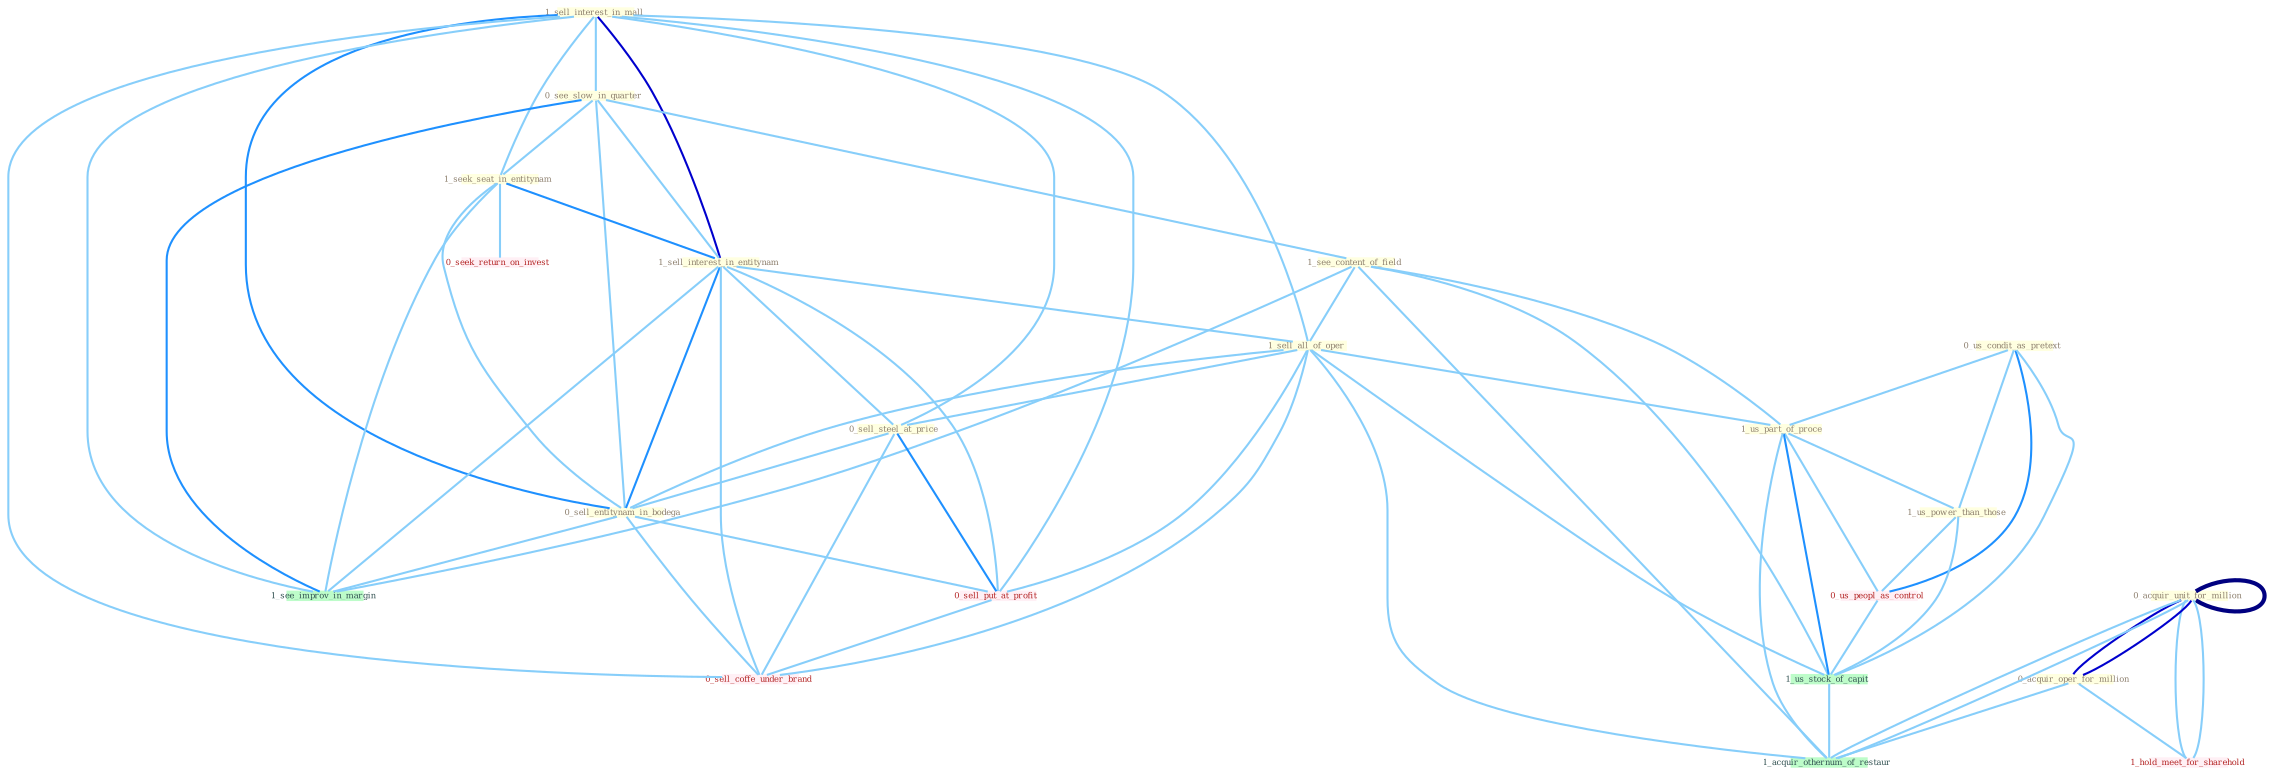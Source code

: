 Graph G{ 
    node
    [shape=polygon,style=filled,width=.5,height=.06,color="#BDFCC9",fixedsize=true,fontsize=4,
    fontcolor="#2f4f4f"];
    {node
    [color="#ffffe0", fontcolor="#8b7d6b"] "1_sell_interest_in_mall " "0_see_slow_in_quarter " "1_see_content_of_field " "0_acquir_unit_for_million " "0_us_condit_as_pretext " "1_seek_seat_in_entitynam " "1_sell_interest_in_entitynam " "0_acquir_oper_for_million " "1_sell_all_of_oper " "1_us_part_of_proce " "0_sell_steel_at_price " "0_sell_entitynam_in_bodega " "0_acquir_unit_for_million " "1_us_power_than_those "}
{node [color="#fff0f5", fontcolor="#b22222"] "0_us_peopl_as_control " "0_sell_put_at_profit " "0_seek_return_on_invest " "0_sell_coffe_under_brand " "1_hold_meet_for_sharehold "}
edge [color="#B0E2FF"];

	"1_sell_interest_in_mall " -- "0_see_slow_in_quarter " [w="1", color="#87cefa" ];
	"1_sell_interest_in_mall " -- "1_seek_seat_in_entitynam " [w="1", color="#87cefa" ];
	"1_sell_interest_in_mall " -- "1_sell_interest_in_entitynam " [w="3", color="#0000cd" , len=0.6];
	"1_sell_interest_in_mall " -- "1_sell_all_of_oper " [w="1", color="#87cefa" ];
	"1_sell_interest_in_mall " -- "0_sell_steel_at_price " [w="1", color="#87cefa" ];
	"1_sell_interest_in_mall " -- "0_sell_entitynam_in_bodega " [w="2", color="#1e90ff" , len=0.8];
	"1_sell_interest_in_mall " -- "0_sell_put_at_profit " [w="1", color="#87cefa" ];
	"1_sell_interest_in_mall " -- "1_see_improv_in_margin " [w="1", color="#87cefa" ];
	"1_sell_interest_in_mall " -- "0_sell_coffe_under_brand " [w="1", color="#87cefa" ];
	"0_see_slow_in_quarter " -- "1_see_content_of_field " [w="1", color="#87cefa" ];
	"0_see_slow_in_quarter " -- "1_seek_seat_in_entitynam " [w="1", color="#87cefa" ];
	"0_see_slow_in_quarter " -- "1_sell_interest_in_entitynam " [w="1", color="#87cefa" ];
	"0_see_slow_in_quarter " -- "0_sell_entitynam_in_bodega " [w="1", color="#87cefa" ];
	"0_see_slow_in_quarter " -- "1_see_improv_in_margin " [w="2", color="#1e90ff" , len=0.8];
	"1_see_content_of_field " -- "1_sell_all_of_oper " [w="1", color="#87cefa" ];
	"1_see_content_of_field " -- "1_us_part_of_proce " [w="1", color="#87cefa" ];
	"1_see_content_of_field " -- "1_us_stock_of_capit " [w="1", color="#87cefa" ];
	"1_see_content_of_field " -- "1_see_improv_in_margin " [w="1", color="#87cefa" ];
	"1_see_content_of_field " -- "1_acquir_othernum_of_restaur " [w="1", color="#87cefa" ];
	"0_acquir_unit_for_million " -- "0_acquir_oper_for_million " [w="3", color="#0000cd" , len=0.6];
	"0_acquir_unit_for_million " -- "0_acquir_unit_for_million " [w="4", style=bold, color="#000080", len=0.4];
	"0_acquir_unit_for_million " -- "1_hold_meet_for_sharehold " [w="1", color="#87cefa" ];
	"0_acquir_unit_for_million " -- "1_acquir_othernum_of_restaur " [w="1", color="#87cefa" ];
	"0_us_condit_as_pretext " -- "1_us_part_of_proce " [w="1", color="#87cefa" ];
	"0_us_condit_as_pretext " -- "1_us_power_than_those " [w="1", color="#87cefa" ];
	"0_us_condit_as_pretext " -- "0_us_peopl_as_control " [w="2", color="#1e90ff" , len=0.8];
	"0_us_condit_as_pretext " -- "1_us_stock_of_capit " [w="1", color="#87cefa" ];
	"1_seek_seat_in_entitynam " -- "1_sell_interest_in_entitynam " [w="2", color="#1e90ff" , len=0.8];
	"1_seek_seat_in_entitynam " -- "0_sell_entitynam_in_bodega " [w="1", color="#87cefa" ];
	"1_seek_seat_in_entitynam " -- "0_seek_return_on_invest " [w="1", color="#87cefa" ];
	"1_seek_seat_in_entitynam " -- "1_see_improv_in_margin " [w="1", color="#87cefa" ];
	"1_sell_interest_in_entitynam " -- "1_sell_all_of_oper " [w="1", color="#87cefa" ];
	"1_sell_interest_in_entitynam " -- "0_sell_steel_at_price " [w="1", color="#87cefa" ];
	"1_sell_interest_in_entitynam " -- "0_sell_entitynam_in_bodega " [w="2", color="#1e90ff" , len=0.8];
	"1_sell_interest_in_entitynam " -- "0_sell_put_at_profit " [w="1", color="#87cefa" ];
	"1_sell_interest_in_entitynam " -- "1_see_improv_in_margin " [w="1", color="#87cefa" ];
	"1_sell_interest_in_entitynam " -- "0_sell_coffe_under_brand " [w="1", color="#87cefa" ];
	"0_acquir_oper_for_million " -- "0_acquir_unit_for_million " [w="3", color="#0000cd" , len=0.6];
	"0_acquir_oper_for_million " -- "1_hold_meet_for_sharehold " [w="1", color="#87cefa" ];
	"0_acquir_oper_for_million " -- "1_acquir_othernum_of_restaur " [w="1", color="#87cefa" ];
	"1_sell_all_of_oper " -- "1_us_part_of_proce " [w="1", color="#87cefa" ];
	"1_sell_all_of_oper " -- "0_sell_steel_at_price " [w="1", color="#87cefa" ];
	"1_sell_all_of_oper " -- "0_sell_entitynam_in_bodega " [w="1", color="#87cefa" ];
	"1_sell_all_of_oper " -- "0_sell_put_at_profit " [w="1", color="#87cefa" ];
	"1_sell_all_of_oper " -- "1_us_stock_of_capit " [w="1", color="#87cefa" ];
	"1_sell_all_of_oper " -- "0_sell_coffe_under_brand " [w="1", color="#87cefa" ];
	"1_sell_all_of_oper " -- "1_acquir_othernum_of_restaur " [w="1", color="#87cefa" ];
	"1_us_part_of_proce " -- "1_us_power_than_those " [w="1", color="#87cefa" ];
	"1_us_part_of_proce " -- "0_us_peopl_as_control " [w="1", color="#87cefa" ];
	"1_us_part_of_proce " -- "1_us_stock_of_capit " [w="2", color="#1e90ff" , len=0.8];
	"1_us_part_of_proce " -- "1_acquir_othernum_of_restaur " [w="1", color="#87cefa" ];
	"0_sell_steel_at_price " -- "0_sell_entitynam_in_bodega " [w="1", color="#87cefa" ];
	"0_sell_steel_at_price " -- "0_sell_put_at_profit " [w="2", color="#1e90ff" , len=0.8];
	"0_sell_steel_at_price " -- "0_sell_coffe_under_brand " [w="1", color="#87cefa" ];
	"0_sell_entitynam_in_bodega " -- "0_sell_put_at_profit " [w="1", color="#87cefa" ];
	"0_sell_entitynam_in_bodega " -- "1_see_improv_in_margin " [w="1", color="#87cefa" ];
	"0_sell_entitynam_in_bodega " -- "0_sell_coffe_under_brand " [w="1", color="#87cefa" ];
	"0_acquir_unit_for_million " -- "1_hold_meet_for_sharehold " [w="1", color="#87cefa" ];
	"0_acquir_unit_for_million " -- "1_acquir_othernum_of_restaur " [w="1", color="#87cefa" ];
	"1_us_power_than_those " -- "0_us_peopl_as_control " [w="1", color="#87cefa" ];
	"1_us_power_than_those " -- "1_us_stock_of_capit " [w="1", color="#87cefa" ];
	"0_us_peopl_as_control " -- "1_us_stock_of_capit " [w="1", color="#87cefa" ];
	"0_sell_put_at_profit " -- "0_sell_coffe_under_brand " [w="1", color="#87cefa" ];
	"1_us_stock_of_capit " -- "1_acquir_othernum_of_restaur " [w="1", color="#87cefa" ];
}